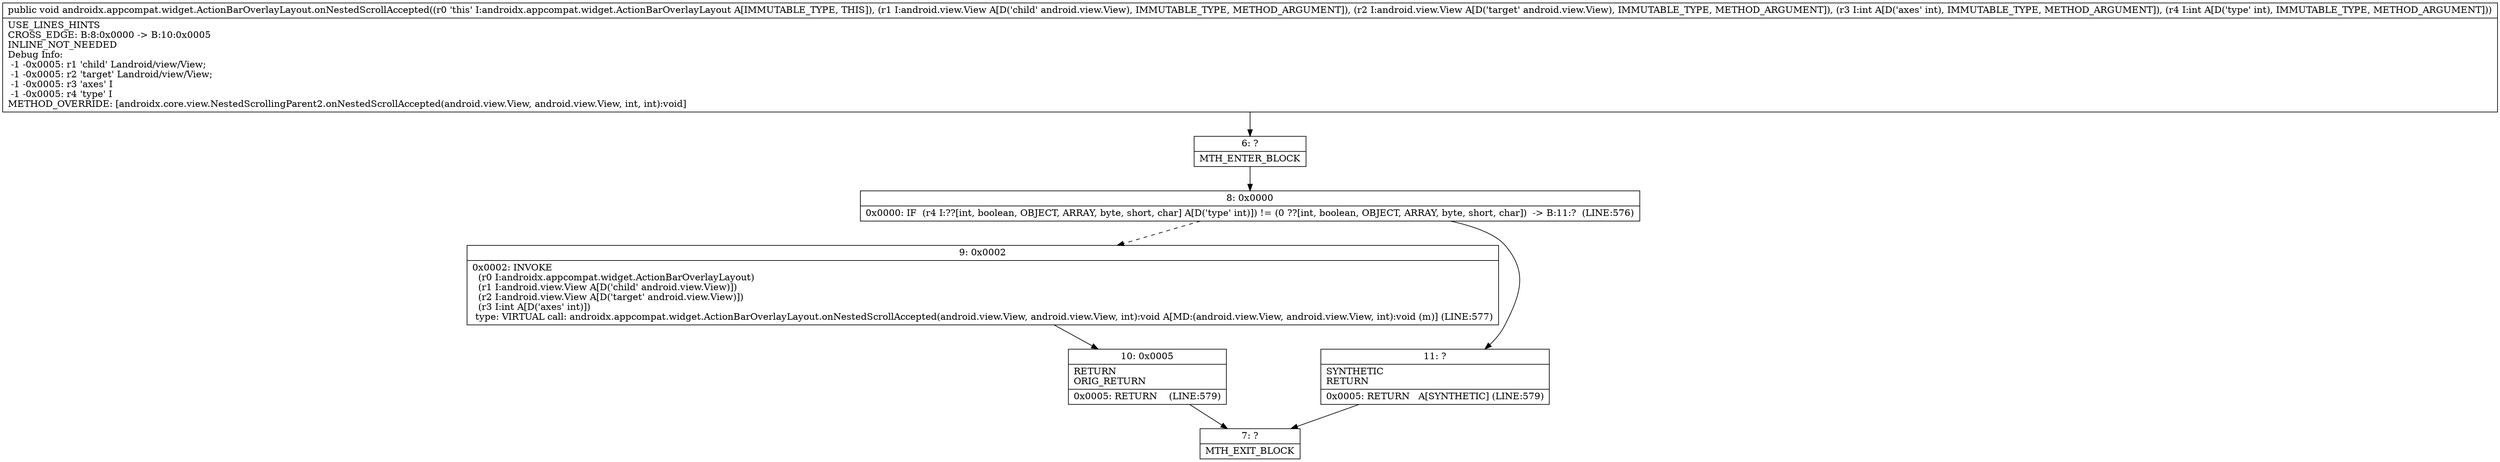 digraph "CFG forandroidx.appcompat.widget.ActionBarOverlayLayout.onNestedScrollAccepted(Landroid\/view\/View;Landroid\/view\/View;II)V" {
Node_6 [shape=record,label="{6\:\ ?|MTH_ENTER_BLOCK\l}"];
Node_8 [shape=record,label="{8\:\ 0x0000|0x0000: IF  (r4 I:??[int, boolean, OBJECT, ARRAY, byte, short, char] A[D('type' int)]) != (0 ??[int, boolean, OBJECT, ARRAY, byte, short, char])  \-\> B:11:?  (LINE:576)\l}"];
Node_9 [shape=record,label="{9\:\ 0x0002|0x0002: INVOKE  \l  (r0 I:androidx.appcompat.widget.ActionBarOverlayLayout)\l  (r1 I:android.view.View A[D('child' android.view.View)])\l  (r2 I:android.view.View A[D('target' android.view.View)])\l  (r3 I:int A[D('axes' int)])\l type: VIRTUAL call: androidx.appcompat.widget.ActionBarOverlayLayout.onNestedScrollAccepted(android.view.View, android.view.View, int):void A[MD:(android.view.View, android.view.View, int):void (m)] (LINE:577)\l}"];
Node_10 [shape=record,label="{10\:\ 0x0005|RETURN\lORIG_RETURN\l|0x0005: RETURN    (LINE:579)\l}"];
Node_7 [shape=record,label="{7\:\ ?|MTH_EXIT_BLOCK\l}"];
Node_11 [shape=record,label="{11\:\ ?|SYNTHETIC\lRETURN\l|0x0005: RETURN   A[SYNTHETIC] (LINE:579)\l}"];
MethodNode[shape=record,label="{public void androidx.appcompat.widget.ActionBarOverlayLayout.onNestedScrollAccepted((r0 'this' I:androidx.appcompat.widget.ActionBarOverlayLayout A[IMMUTABLE_TYPE, THIS]), (r1 I:android.view.View A[D('child' android.view.View), IMMUTABLE_TYPE, METHOD_ARGUMENT]), (r2 I:android.view.View A[D('target' android.view.View), IMMUTABLE_TYPE, METHOD_ARGUMENT]), (r3 I:int A[D('axes' int), IMMUTABLE_TYPE, METHOD_ARGUMENT]), (r4 I:int A[D('type' int), IMMUTABLE_TYPE, METHOD_ARGUMENT]))  | USE_LINES_HINTS\lCROSS_EDGE: B:8:0x0000 \-\> B:10:0x0005\lINLINE_NOT_NEEDED\lDebug Info:\l  \-1 \-0x0005: r1 'child' Landroid\/view\/View;\l  \-1 \-0x0005: r2 'target' Landroid\/view\/View;\l  \-1 \-0x0005: r3 'axes' I\l  \-1 \-0x0005: r4 'type' I\lMETHOD_OVERRIDE: [androidx.core.view.NestedScrollingParent2.onNestedScrollAccepted(android.view.View, android.view.View, int, int):void]\l}"];
MethodNode -> Node_6;Node_6 -> Node_8;
Node_8 -> Node_9[style=dashed];
Node_8 -> Node_11;
Node_9 -> Node_10;
Node_10 -> Node_7;
Node_11 -> Node_7;
}

